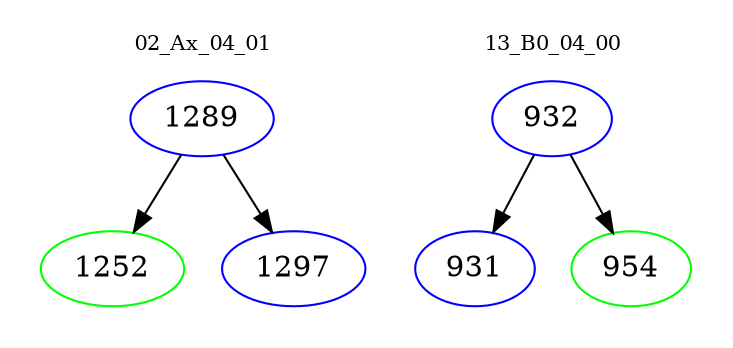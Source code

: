 digraph{
subgraph cluster_0 {
color = white
label = "02_Ax_04_01";
fontsize=10;
T0_1289 [label="1289", color="blue"]
T0_1289 -> T0_1252 [color="black"]
T0_1252 [label="1252", color="green"]
T0_1289 -> T0_1297 [color="black"]
T0_1297 [label="1297", color="blue"]
}
subgraph cluster_1 {
color = white
label = "13_B0_04_00";
fontsize=10;
T1_932 [label="932", color="blue"]
T1_932 -> T1_931 [color="black"]
T1_931 [label="931", color="blue"]
T1_932 -> T1_954 [color="black"]
T1_954 [label="954", color="green"]
}
}

